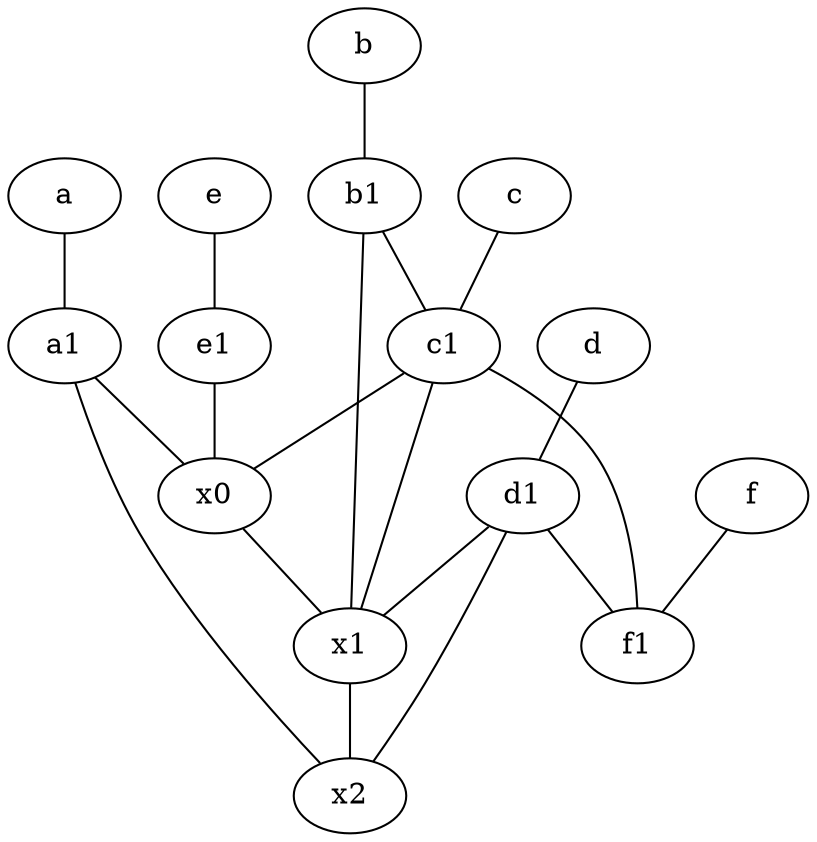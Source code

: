 graph {
	node [labelfontsize=50]
	d [labelfontsize=50 pos="2,5!"]
	b1 [labelfontsize=50 pos="9,4!"]
	f [labelfontsize=50 pos="3,9!"]
	d1 [labelfontsize=50 pos="3,5!"]
	c1 [labelfontsize=50 pos="4.5,3!"]
	e [labelfontsize=50 pos="7,9!"]
	x0 [labelfontsize=50]
	x2 [labelfontsize=50]
	e1 [labelfontsize=50 pos="7,7!"]
	b [labelfontsize=50 pos="10,4!"]
	f1 [labelfontsize=50 pos="3,8!"]
	a [labelfontsize=50 pos="8,2!"]
	c [labelfontsize=50 pos="4.5,2!"]
	a1 [labelfontsize=50 pos="8,3!"]
	x1 [labelfontsize=50]
	d -- d1
	a1 -- x2
	c1 -- x1
	c1 -- f1
	a -- a1
	x0 -- x1
	b1 -- c1
	e1 -- x0
	f -- f1
	c1 -- x0
	d1 -- f1
	x1 -- x2
	b1 -- x1
	b -- b1
	d1 -- x2
	e -- e1
	c -- c1
	d1 -- x1
	a1 -- x0
}
